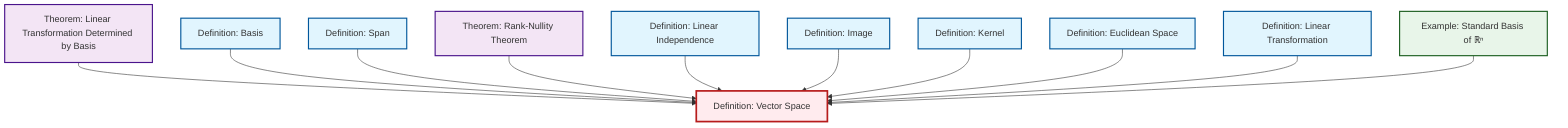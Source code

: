 graph TD
    classDef definition fill:#e1f5fe,stroke:#01579b,stroke-width:2px
    classDef theorem fill:#f3e5f5,stroke:#4a148c,stroke-width:2px
    classDef axiom fill:#fff3e0,stroke:#e65100,stroke-width:2px
    classDef example fill:#e8f5e9,stroke:#1b5e20,stroke-width:2px
    classDef current fill:#ffebee,stroke:#b71c1c,stroke-width:3px
    ex-standard-basis-rn["Example: Standard Basis of ℝⁿ"]:::example
    def-linear-transformation["Definition: Linear Transformation"]:::definition
    def-kernel["Definition: Kernel"]:::definition
    def-image["Definition: Image"]:::definition
    def-linear-independence["Definition: Linear Independence"]:::definition
    def-span["Definition: Span"]:::definition
    thm-rank-nullity["Theorem: Rank-Nullity Theorem"]:::theorem
    def-euclidean-space["Definition: Euclidean Space"]:::definition
    def-basis["Definition: Basis"]:::definition
    def-vector-space["Definition: Vector Space"]:::definition
    thm-linear-transformation-basis["Theorem: Linear Transformation Determined by Basis"]:::theorem
    thm-linear-transformation-basis --> def-vector-space
    def-basis --> def-vector-space
    def-span --> def-vector-space
    thm-rank-nullity --> def-vector-space
    def-linear-independence --> def-vector-space
    def-image --> def-vector-space
    def-kernel --> def-vector-space
    def-euclidean-space --> def-vector-space
    def-linear-transformation --> def-vector-space
    ex-standard-basis-rn --> def-vector-space
    class def-vector-space current